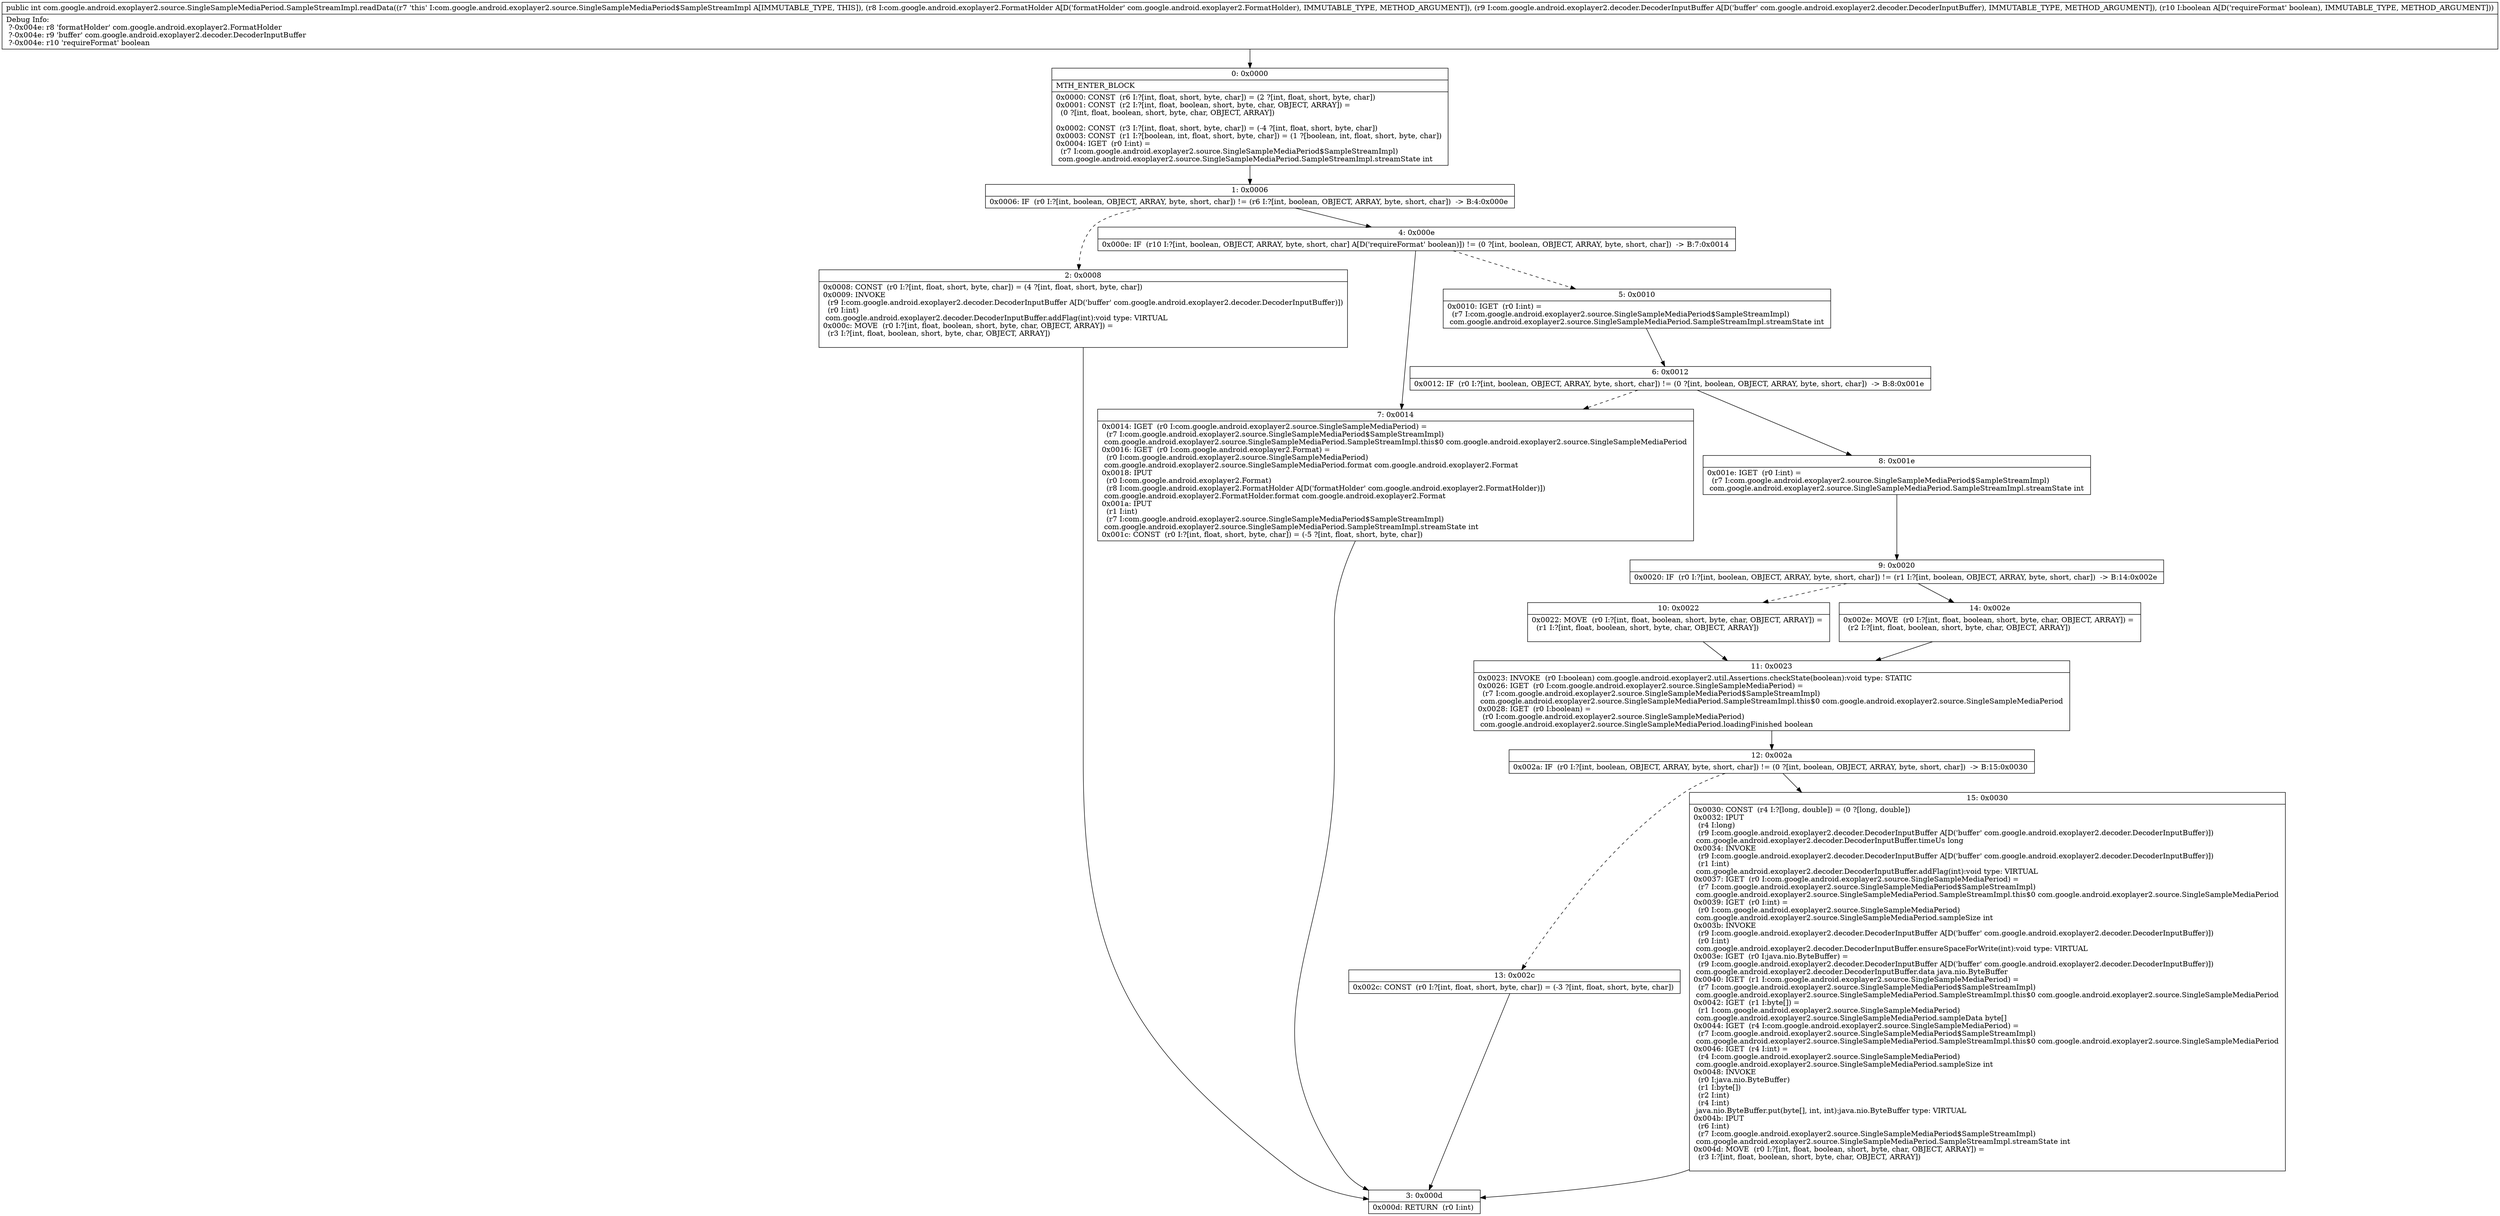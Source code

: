 digraph "CFG forcom.google.android.exoplayer2.source.SingleSampleMediaPeriod.SampleStreamImpl.readData(Lcom\/google\/android\/exoplayer2\/FormatHolder;Lcom\/google\/android\/exoplayer2\/decoder\/DecoderInputBuffer;Z)I" {
Node_0 [shape=record,label="{0\:\ 0x0000|MTH_ENTER_BLOCK\l|0x0000: CONST  (r6 I:?[int, float, short, byte, char]) = (2 ?[int, float, short, byte, char]) \l0x0001: CONST  (r2 I:?[int, float, boolean, short, byte, char, OBJECT, ARRAY]) = \l  (0 ?[int, float, boolean, short, byte, char, OBJECT, ARRAY])\l \l0x0002: CONST  (r3 I:?[int, float, short, byte, char]) = (\-4 ?[int, float, short, byte, char]) \l0x0003: CONST  (r1 I:?[boolean, int, float, short, byte, char]) = (1 ?[boolean, int, float, short, byte, char]) \l0x0004: IGET  (r0 I:int) = \l  (r7 I:com.google.android.exoplayer2.source.SingleSampleMediaPeriod$SampleStreamImpl)\l com.google.android.exoplayer2.source.SingleSampleMediaPeriod.SampleStreamImpl.streamState int \l}"];
Node_1 [shape=record,label="{1\:\ 0x0006|0x0006: IF  (r0 I:?[int, boolean, OBJECT, ARRAY, byte, short, char]) != (r6 I:?[int, boolean, OBJECT, ARRAY, byte, short, char])  \-\> B:4:0x000e \l}"];
Node_2 [shape=record,label="{2\:\ 0x0008|0x0008: CONST  (r0 I:?[int, float, short, byte, char]) = (4 ?[int, float, short, byte, char]) \l0x0009: INVOKE  \l  (r9 I:com.google.android.exoplayer2.decoder.DecoderInputBuffer A[D('buffer' com.google.android.exoplayer2.decoder.DecoderInputBuffer)])\l  (r0 I:int)\l com.google.android.exoplayer2.decoder.DecoderInputBuffer.addFlag(int):void type: VIRTUAL \l0x000c: MOVE  (r0 I:?[int, float, boolean, short, byte, char, OBJECT, ARRAY]) = \l  (r3 I:?[int, float, boolean, short, byte, char, OBJECT, ARRAY])\l \l}"];
Node_3 [shape=record,label="{3\:\ 0x000d|0x000d: RETURN  (r0 I:int) \l}"];
Node_4 [shape=record,label="{4\:\ 0x000e|0x000e: IF  (r10 I:?[int, boolean, OBJECT, ARRAY, byte, short, char] A[D('requireFormat' boolean)]) != (0 ?[int, boolean, OBJECT, ARRAY, byte, short, char])  \-\> B:7:0x0014 \l}"];
Node_5 [shape=record,label="{5\:\ 0x0010|0x0010: IGET  (r0 I:int) = \l  (r7 I:com.google.android.exoplayer2.source.SingleSampleMediaPeriod$SampleStreamImpl)\l com.google.android.exoplayer2.source.SingleSampleMediaPeriod.SampleStreamImpl.streamState int \l}"];
Node_6 [shape=record,label="{6\:\ 0x0012|0x0012: IF  (r0 I:?[int, boolean, OBJECT, ARRAY, byte, short, char]) != (0 ?[int, boolean, OBJECT, ARRAY, byte, short, char])  \-\> B:8:0x001e \l}"];
Node_7 [shape=record,label="{7\:\ 0x0014|0x0014: IGET  (r0 I:com.google.android.exoplayer2.source.SingleSampleMediaPeriod) = \l  (r7 I:com.google.android.exoplayer2.source.SingleSampleMediaPeriod$SampleStreamImpl)\l com.google.android.exoplayer2.source.SingleSampleMediaPeriod.SampleStreamImpl.this$0 com.google.android.exoplayer2.source.SingleSampleMediaPeriod \l0x0016: IGET  (r0 I:com.google.android.exoplayer2.Format) = \l  (r0 I:com.google.android.exoplayer2.source.SingleSampleMediaPeriod)\l com.google.android.exoplayer2.source.SingleSampleMediaPeriod.format com.google.android.exoplayer2.Format \l0x0018: IPUT  \l  (r0 I:com.google.android.exoplayer2.Format)\l  (r8 I:com.google.android.exoplayer2.FormatHolder A[D('formatHolder' com.google.android.exoplayer2.FormatHolder)])\l com.google.android.exoplayer2.FormatHolder.format com.google.android.exoplayer2.Format \l0x001a: IPUT  \l  (r1 I:int)\l  (r7 I:com.google.android.exoplayer2.source.SingleSampleMediaPeriod$SampleStreamImpl)\l com.google.android.exoplayer2.source.SingleSampleMediaPeriod.SampleStreamImpl.streamState int \l0x001c: CONST  (r0 I:?[int, float, short, byte, char]) = (\-5 ?[int, float, short, byte, char]) \l}"];
Node_8 [shape=record,label="{8\:\ 0x001e|0x001e: IGET  (r0 I:int) = \l  (r7 I:com.google.android.exoplayer2.source.SingleSampleMediaPeriod$SampleStreamImpl)\l com.google.android.exoplayer2.source.SingleSampleMediaPeriod.SampleStreamImpl.streamState int \l}"];
Node_9 [shape=record,label="{9\:\ 0x0020|0x0020: IF  (r0 I:?[int, boolean, OBJECT, ARRAY, byte, short, char]) != (r1 I:?[int, boolean, OBJECT, ARRAY, byte, short, char])  \-\> B:14:0x002e \l}"];
Node_10 [shape=record,label="{10\:\ 0x0022|0x0022: MOVE  (r0 I:?[int, float, boolean, short, byte, char, OBJECT, ARRAY]) = \l  (r1 I:?[int, float, boolean, short, byte, char, OBJECT, ARRAY])\l \l}"];
Node_11 [shape=record,label="{11\:\ 0x0023|0x0023: INVOKE  (r0 I:boolean) com.google.android.exoplayer2.util.Assertions.checkState(boolean):void type: STATIC \l0x0026: IGET  (r0 I:com.google.android.exoplayer2.source.SingleSampleMediaPeriod) = \l  (r7 I:com.google.android.exoplayer2.source.SingleSampleMediaPeriod$SampleStreamImpl)\l com.google.android.exoplayer2.source.SingleSampleMediaPeriod.SampleStreamImpl.this$0 com.google.android.exoplayer2.source.SingleSampleMediaPeriod \l0x0028: IGET  (r0 I:boolean) = \l  (r0 I:com.google.android.exoplayer2.source.SingleSampleMediaPeriod)\l com.google.android.exoplayer2.source.SingleSampleMediaPeriod.loadingFinished boolean \l}"];
Node_12 [shape=record,label="{12\:\ 0x002a|0x002a: IF  (r0 I:?[int, boolean, OBJECT, ARRAY, byte, short, char]) != (0 ?[int, boolean, OBJECT, ARRAY, byte, short, char])  \-\> B:15:0x0030 \l}"];
Node_13 [shape=record,label="{13\:\ 0x002c|0x002c: CONST  (r0 I:?[int, float, short, byte, char]) = (\-3 ?[int, float, short, byte, char]) \l}"];
Node_14 [shape=record,label="{14\:\ 0x002e|0x002e: MOVE  (r0 I:?[int, float, boolean, short, byte, char, OBJECT, ARRAY]) = \l  (r2 I:?[int, float, boolean, short, byte, char, OBJECT, ARRAY])\l \l}"];
Node_15 [shape=record,label="{15\:\ 0x0030|0x0030: CONST  (r4 I:?[long, double]) = (0 ?[long, double]) \l0x0032: IPUT  \l  (r4 I:long)\l  (r9 I:com.google.android.exoplayer2.decoder.DecoderInputBuffer A[D('buffer' com.google.android.exoplayer2.decoder.DecoderInputBuffer)])\l com.google.android.exoplayer2.decoder.DecoderInputBuffer.timeUs long \l0x0034: INVOKE  \l  (r9 I:com.google.android.exoplayer2.decoder.DecoderInputBuffer A[D('buffer' com.google.android.exoplayer2.decoder.DecoderInputBuffer)])\l  (r1 I:int)\l com.google.android.exoplayer2.decoder.DecoderInputBuffer.addFlag(int):void type: VIRTUAL \l0x0037: IGET  (r0 I:com.google.android.exoplayer2.source.SingleSampleMediaPeriod) = \l  (r7 I:com.google.android.exoplayer2.source.SingleSampleMediaPeriod$SampleStreamImpl)\l com.google.android.exoplayer2.source.SingleSampleMediaPeriod.SampleStreamImpl.this$0 com.google.android.exoplayer2.source.SingleSampleMediaPeriod \l0x0039: IGET  (r0 I:int) = \l  (r0 I:com.google.android.exoplayer2.source.SingleSampleMediaPeriod)\l com.google.android.exoplayer2.source.SingleSampleMediaPeriod.sampleSize int \l0x003b: INVOKE  \l  (r9 I:com.google.android.exoplayer2.decoder.DecoderInputBuffer A[D('buffer' com.google.android.exoplayer2.decoder.DecoderInputBuffer)])\l  (r0 I:int)\l com.google.android.exoplayer2.decoder.DecoderInputBuffer.ensureSpaceForWrite(int):void type: VIRTUAL \l0x003e: IGET  (r0 I:java.nio.ByteBuffer) = \l  (r9 I:com.google.android.exoplayer2.decoder.DecoderInputBuffer A[D('buffer' com.google.android.exoplayer2.decoder.DecoderInputBuffer)])\l com.google.android.exoplayer2.decoder.DecoderInputBuffer.data java.nio.ByteBuffer \l0x0040: IGET  (r1 I:com.google.android.exoplayer2.source.SingleSampleMediaPeriod) = \l  (r7 I:com.google.android.exoplayer2.source.SingleSampleMediaPeriod$SampleStreamImpl)\l com.google.android.exoplayer2.source.SingleSampleMediaPeriod.SampleStreamImpl.this$0 com.google.android.exoplayer2.source.SingleSampleMediaPeriod \l0x0042: IGET  (r1 I:byte[]) = \l  (r1 I:com.google.android.exoplayer2.source.SingleSampleMediaPeriod)\l com.google.android.exoplayer2.source.SingleSampleMediaPeriod.sampleData byte[] \l0x0044: IGET  (r4 I:com.google.android.exoplayer2.source.SingleSampleMediaPeriod) = \l  (r7 I:com.google.android.exoplayer2.source.SingleSampleMediaPeriod$SampleStreamImpl)\l com.google.android.exoplayer2.source.SingleSampleMediaPeriod.SampleStreamImpl.this$0 com.google.android.exoplayer2.source.SingleSampleMediaPeriod \l0x0046: IGET  (r4 I:int) = \l  (r4 I:com.google.android.exoplayer2.source.SingleSampleMediaPeriod)\l com.google.android.exoplayer2.source.SingleSampleMediaPeriod.sampleSize int \l0x0048: INVOKE  \l  (r0 I:java.nio.ByteBuffer)\l  (r1 I:byte[])\l  (r2 I:int)\l  (r4 I:int)\l java.nio.ByteBuffer.put(byte[], int, int):java.nio.ByteBuffer type: VIRTUAL \l0x004b: IPUT  \l  (r6 I:int)\l  (r7 I:com.google.android.exoplayer2.source.SingleSampleMediaPeriod$SampleStreamImpl)\l com.google.android.exoplayer2.source.SingleSampleMediaPeriod.SampleStreamImpl.streamState int \l0x004d: MOVE  (r0 I:?[int, float, boolean, short, byte, char, OBJECT, ARRAY]) = \l  (r3 I:?[int, float, boolean, short, byte, char, OBJECT, ARRAY])\l \l}"];
MethodNode[shape=record,label="{public int com.google.android.exoplayer2.source.SingleSampleMediaPeriod.SampleStreamImpl.readData((r7 'this' I:com.google.android.exoplayer2.source.SingleSampleMediaPeriod$SampleStreamImpl A[IMMUTABLE_TYPE, THIS]), (r8 I:com.google.android.exoplayer2.FormatHolder A[D('formatHolder' com.google.android.exoplayer2.FormatHolder), IMMUTABLE_TYPE, METHOD_ARGUMENT]), (r9 I:com.google.android.exoplayer2.decoder.DecoderInputBuffer A[D('buffer' com.google.android.exoplayer2.decoder.DecoderInputBuffer), IMMUTABLE_TYPE, METHOD_ARGUMENT]), (r10 I:boolean A[D('requireFormat' boolean), IMMUTABLE_TYPE, METHOD_ARGUMENT]))  | Debug Info:\l  ?\-0x004e: r8 'formatHolder' com.google.android.exoplayer2.FormatHolder\l  ?\-0x004e: r9 'buffer' com.google.android.exoplayer2.decoder.DecoderInputBuffer\l  ?\-0x004e: r10 'requireFormat' boolean\l}"];
MethodNode -> Node_0;
Node_0 -> Node_1;
Node_1 -> Node_2[style=dashed];
Node_1 -> Node_4;
Node_2 -> Node_3;
Node_4 -> Node_5[style=dashed];
Node_4 -> Node_7;
Node_5 -> Node_6;
Node_6 -> Node_7[style=dashed];
Node_6 -> Node_8;
Node_7 -> Node_3;
Node_8 -> Node_9;
Node_9 -> Node_10[style=dashed];
Node_9 -> Node_14;
Node_10 -> Node_11;
Node_11 -> Node_12;
Node_12 -> Node_13[style=dashed];
Node_12 -> Node_15;
Node_13 -> Node_3;
Node_14 -> Node_11;
Node_15 -> Node_3;
}

